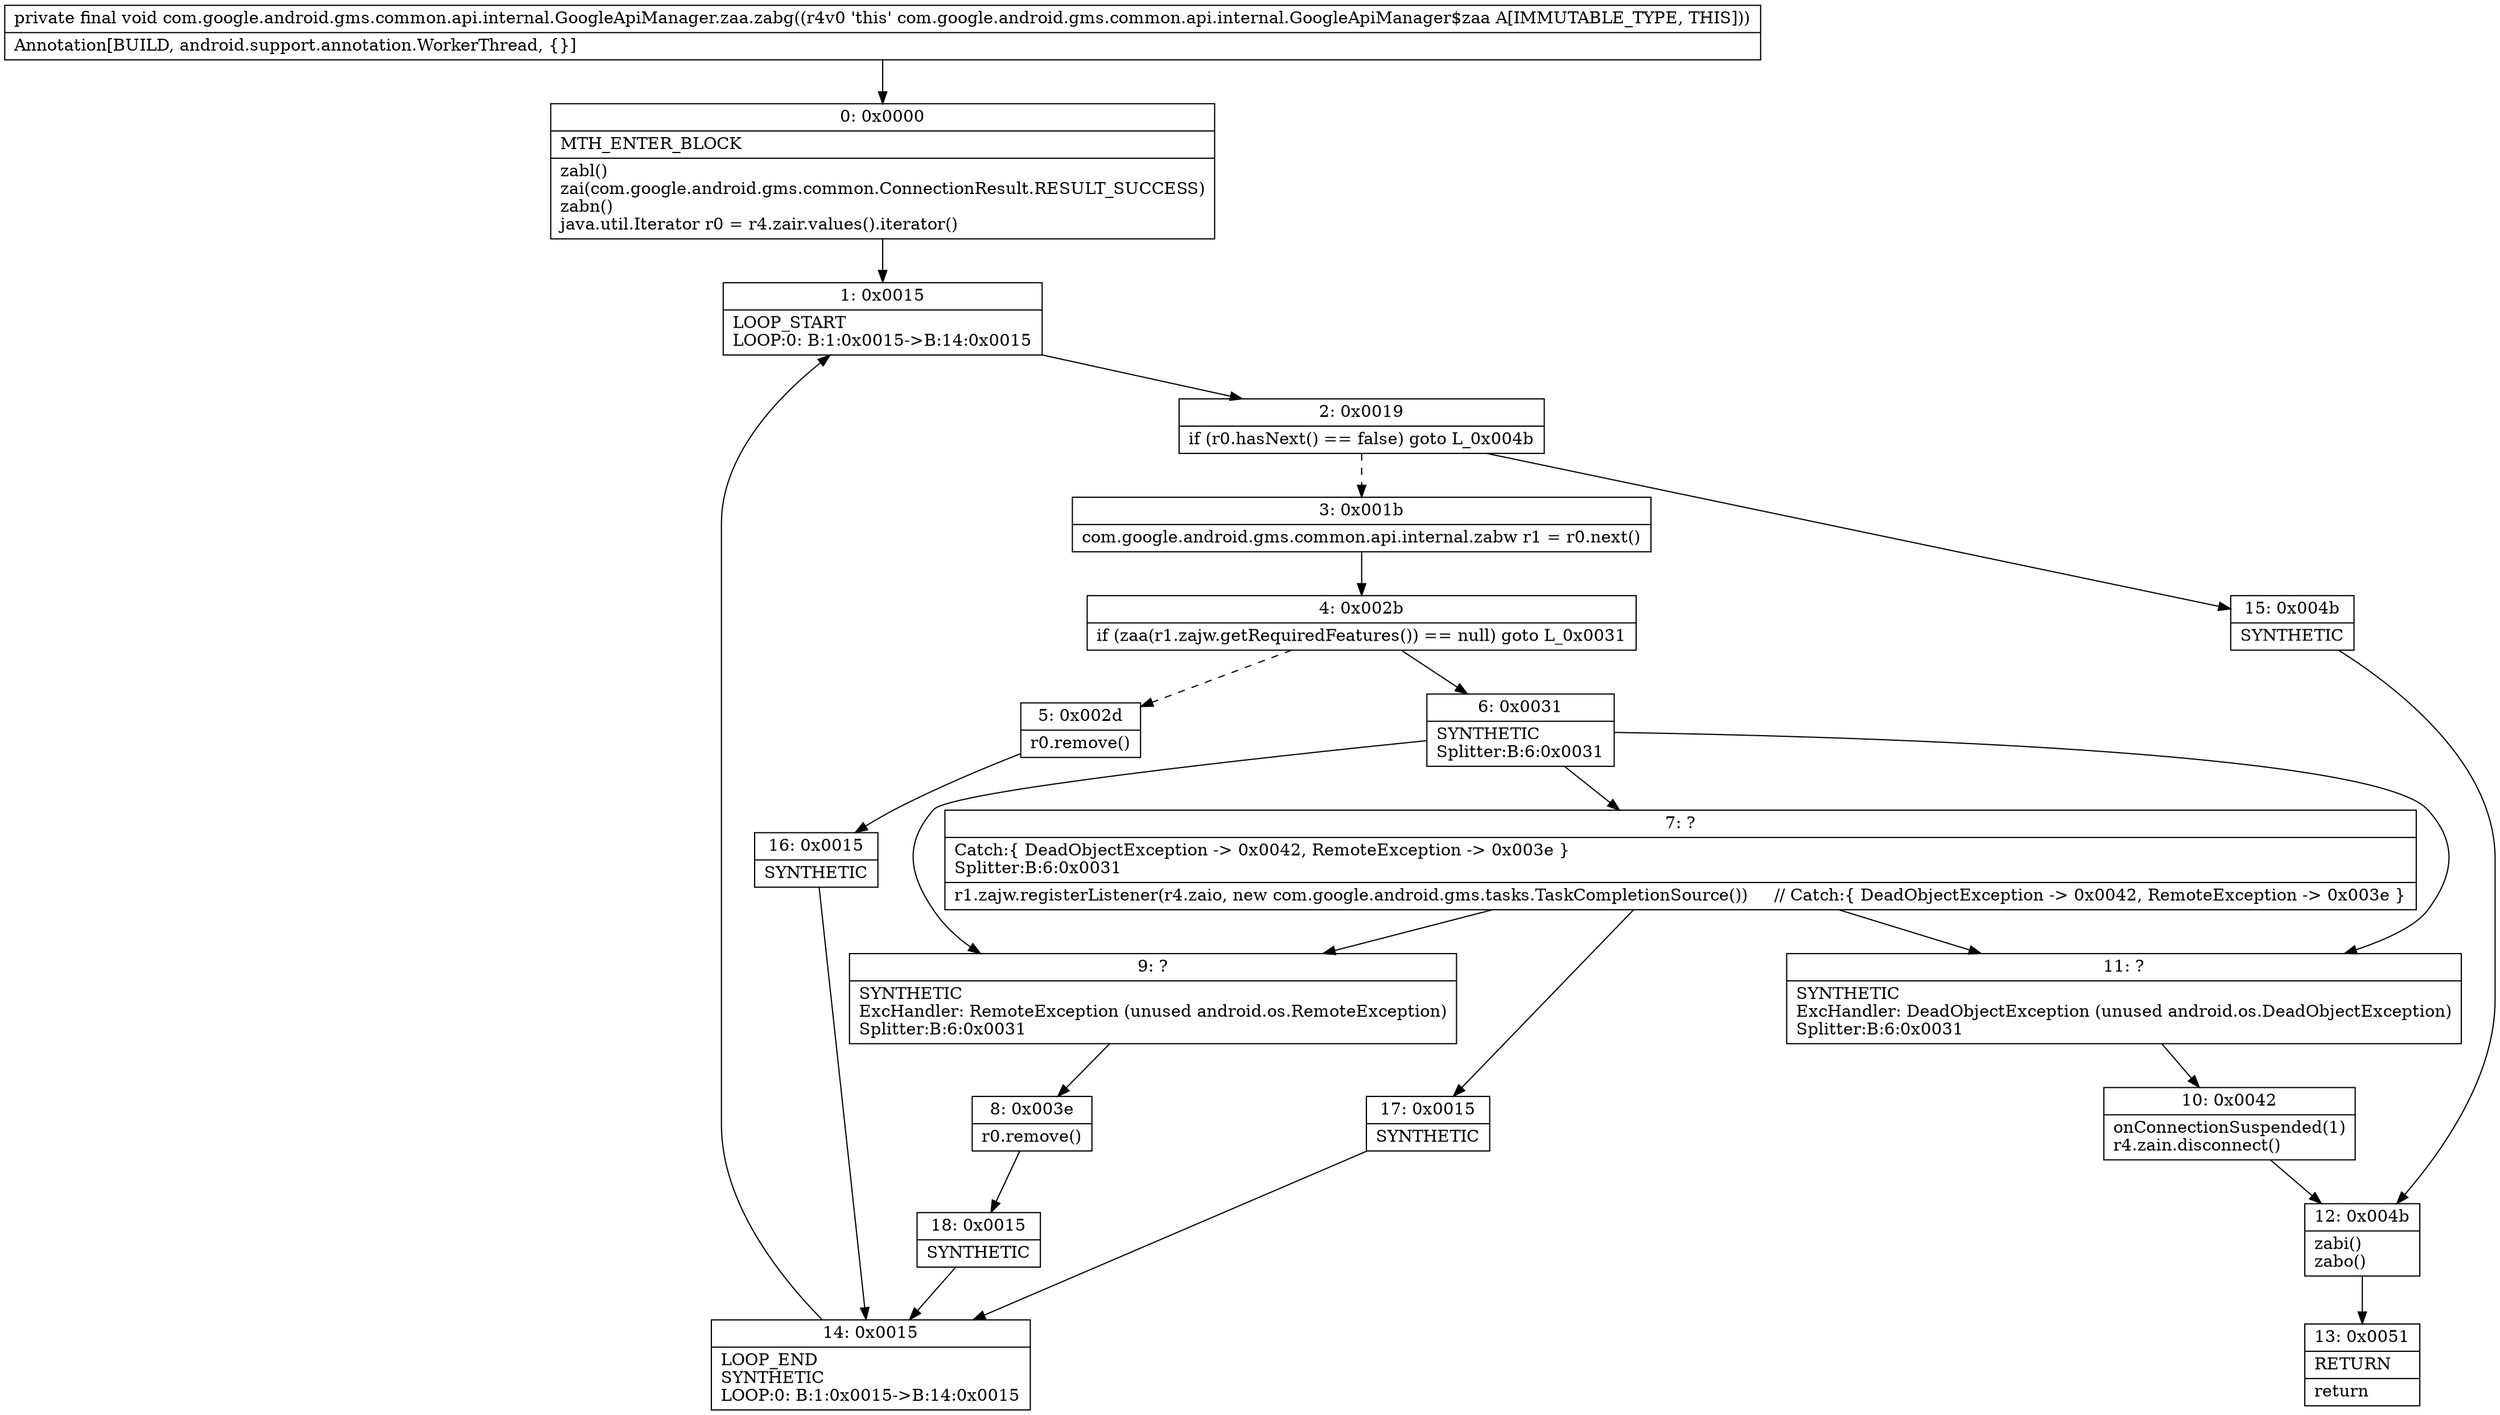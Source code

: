digraph "CFG forcom.google.android.gms.common.api.internal.GoogleApiManager.zaa.zabg()V" {
Node_0 [shape=record,label="{0\:\ 0x0000|MTH_ENTER_BLOCK\l|zabl()\lzai(com.google.android.gms.common.ConnectionResult.RESULT_SUCCESS)\lzabn()\ljava.util.Iterator r0 = r4.zair.values().iterator()\l}"];
Node_1 [shape=record,label="{1\:\ 0x0015|LOOP_START\lLOOP:0: B:1:0x0015\-\>B:14:0x0015\l}"];
Node_2 [shape=record,label="{2\:\ 0x0019|if (r0.hasNext() == false) goto L_0x004b\l}"];
Node_3 [shape=record,label="{3\:\ 0x001b|com.google.android.gms.common.api.internal.zabw r1 = r0.next()\l}"];
Node_4 [shape=record,label="{4\:\ 0x002b|if (zaa(r1.zajw.getRequiredFeatures()) == null) goto L_0x0031\l}"];
Node_5 [shape=record,label="{5\:\ 0x002d|r0.remove()\l}"];
Node_6 [shape=record,label="{6\:\ 0x0031|SYNTHETIC\lSplitter:B:6:0x0031\l}"];
Node_7 [shape=record,label="{7\:\ ?|Catch:\{ DeadObjectException \-\> 0x0042, RemoteException \-\> 0x003e \}\lSplitter:B:6:0x0031\l|r1.zajw.registerListener(r4.zaio, new com.google.android.gms.tasks.TaskCompletionSource())     \/\/ Catch:\{ DeadObjectException \-\> 0x0042, RemoteException \-\> 0x003e \}\l}"];
Node_8 [shape=record,label="{8\:\ 0x003e|r0.remove()\l}"];
Node_9 [shape=record,label="{9\:\ ?|SYNTHETIC\lExcHandler: RemoteException (unused android.os.RemoteException)\lSplitter:B:6:0x0031\l}"];
Node_10 [shape=record,label="{10\:\ 0x0042|onConnectionSuspended(1)\lr4.zain.disconnect()\l}"];
Node_11 [shape=record,label="{11\:\ ?|SYNTHETIC\lExcHandler: DeadObjectException (unused android.os.DeadObjectException)\lSplitter:B:6:0x0031\l}"];
Node_12 [shape=record,label="{12\:\ 0x004b|zabi()\lzabo()\l}"];
Node_13 [shape=record,label="{13\:\ 0x0051|RETURN\l|return\l}"];
Node_14 [shape=record,label="{14\:\ 0x0015|LOOP_END\lSYNTHETIC\lLOOP:0: B:1:0x0015\-\>B:14:0x0015\l}"];
Node_15 [shape=record,label="{15\:\ 0x004b|SYNTHETIC\l}"];
Node_16 [shape=record,label="{16\:\ 0x0015|SYNTHETIC\l}"];
Node_17 [shape=record,label="{17\:\ 0x0015|SYNTHETIC\l}"];
Node_18 [shape=record,label="{18\:\ 0x0015|SYNTHETIC\l}"];
MethodNode[shape=record,label="{private final void com.google.android.gms.common.api.internal.GoogleApiManager.zaa.zabg((r4v0 'this' com.google.android.gms.common.api.internal.GoogleApiManager$zaa A[IMMUTABLE_TYPE, THIS]))  | Annotation[BUILD, android.support.annotation.WorkerThread, \{\}]\l}"];
MethodNode -> Node_0;
Node_0 -> Node_1;
Node_1 -> Node_2;
Node_2 -> Node_3[style=dashed];
Node_2 -> Node_15;
Node_3 -> Node_4;
Node_4 -> Node_5[style=dashed];
Node_4 -> Node_6;
Node_5 -> Node_16;
Node_6 -> Node_7;
Node_6 -> Node_11;
Node_6 -> Node_9;
Node_7 -> Node_11;
Node_7 -> Node_9;
Node_7 -> Node_17;
Node_8 -> Node_18;
Node_9 -> Node_8;
Node_10 -> Node_12;
Node_11 -> Node_10;
Node_12 -> Node_13;
Node_14 -> Node_1;
Node_15 -> Node_12;
Node_16 -> Node_14;
Node_17 -> Node_14;
Node_18 -> Node_14;
}

